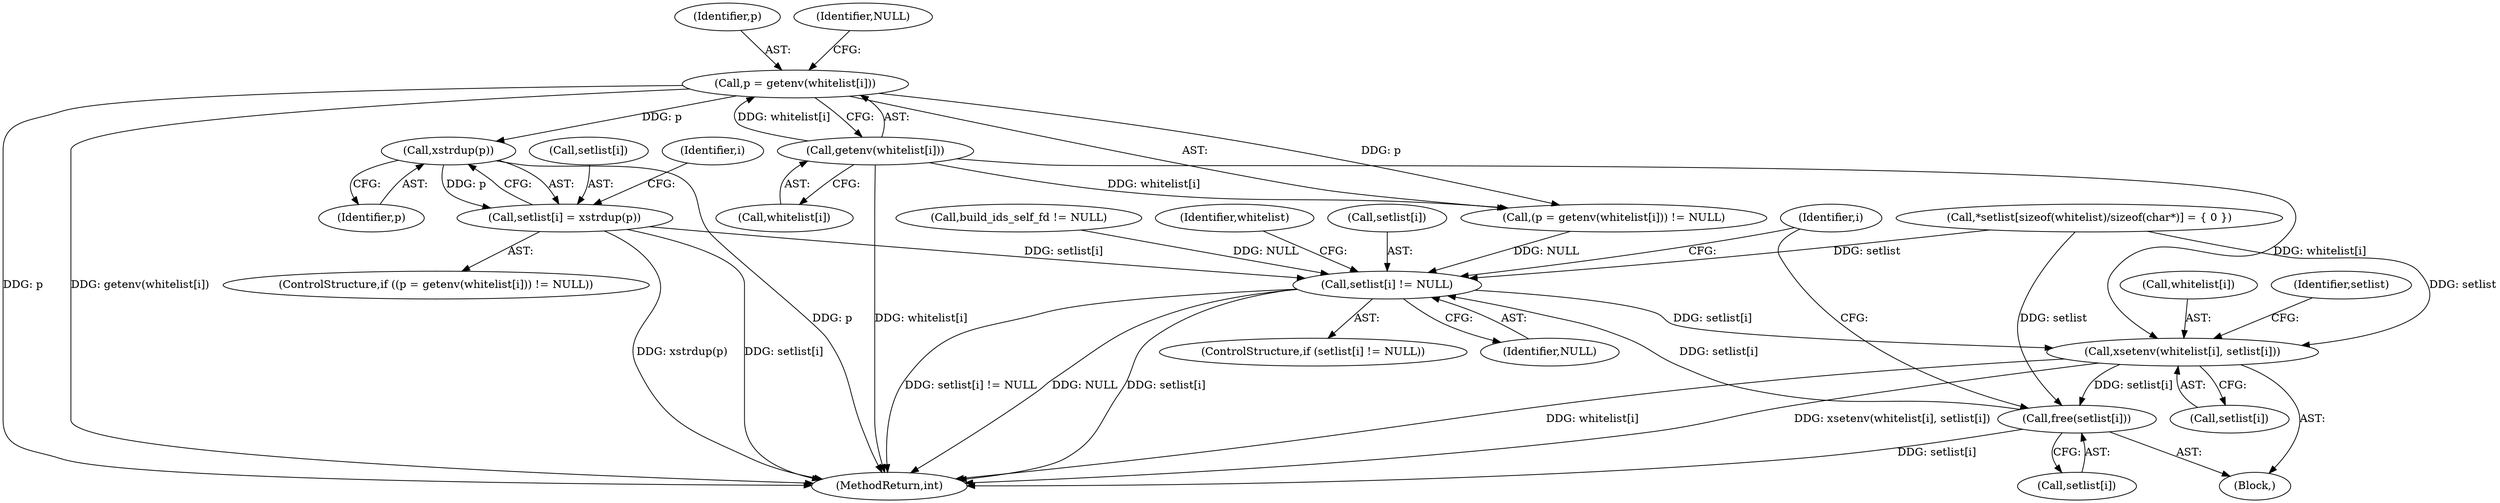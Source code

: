 digraph "0_abrt_50ee8130fb4cd4ef1af7682a2c85dd99cb99424e@API" {
"1000421" [label="(Call,xstrdup(p))"];
"1000410" [label="(Call,p = getenv(whitelist[i]))"];
"1000412" [label="(Call,getenv(whitelist[i]))"];
"1000417" [label="(Call,setlist[i] = xstrdup(p))"];
"1000435" [label="(Call,setlist[i] != NULL)"];
"1000441" [label="(Call,xsetenv(whitelist[i], setlist[i]))"];
"1000448" [label="(Call,free(setlist[i]))"];
"1000412" [label="(Call,getenv(whitelist[i]))"];
"1000418" [label="(Call,setlist[i])"];
"1000276" [label="(Call,build_ids_self_fd != NULL)"];
"1000411" [label="(Identifier,p)"];
"1000392" [label="(Call,*setlist[sizeof(whitelist)/sizeof(char*)] = { 0 })"];
"1000439" [label="(Identifier,NULL)"];
"1000435" [label="(Call,setlist[i] != NULL)"];
"1000525" [label="(MethodReturn,int)"];
"1000442" [label="(Call,whitelist[i])"];
"1000408" [label="(ControlStructure,if ((p = getenv(whitelist[i])) != NULL))"];
"1000445" [label="(Call,setlist[i])"];
"1000441" [label="(Call,xsetenv(whitelist[i], setlist[i]))"];
"1000450" [label="(Identifier,setlist)"];
"1000433" [label="(Identifier,i)"];
"1000413" [label="(Call,whitelist[i])"];
"1000409" [label="(Call,(p = getenv(whitelist[i])) != NULL)"];
"1000443" [label="(Identifier,whitelist)"];
"1000434" [label="(ControlStructure,if (setlist[i] != NULL))"];
"1000422" [label="(Identifier,p)"];
"1000436" [label="(Call,setlist[i])"];
"1000440" [label="(Block,)"];
"1000421" [label="(Call,xstrdup(p))"];
"1000417" [label="(Call,setlist[i] = xstrdup(p))"];
"1000407" [label="(Identifier,i)"];
"1000448" [label="(Call,free(setlist[i]))"];
"1000449" [label="(Call,setlist[i])"];
"1000410" [label="(Call,p = getenv(whitelist[i]))"];
"1000416" [label="(Identifier,NULL)"];
"1000421" -> "1000417"  [label="AST: "];
"1000421" -> "1000422"  [label="CFG: "];
"1000422" -> "1000421"  [label="AST: "];
"1000417" -> "1000421"  [label="CFG: "];
"1000421" -> "1000525"  [label="DDG: p"];
"1000421" -> "1000417"  [label="DDG: p"];
"1000410" -> "1000421"  [label="DDG: p"];
"1000410" -> "1000409"  [label="AST: "];
"1000410" -> "1000412"  [label="CFG: "];
"1000411" -> "1000410"  [label="AST: "];
"1000412" -> "1000410"  [label="AST: "];
"1000416" -> "1000410"  [label="CFG: "];
"1000410" -> "1000525"  [label="DDG: p"];
"1000410" -> "1000525"  [label="DDG: getenv(whitelist[i])"];
"1000410" -> "1000409"  [label="DDG: p"];
"1000412" -> "1000410"  [label="DDG: whitelist[i]"];
"1000412" -> "1000413"  [label="CFG: "];
"1000413" -> "1000412"  [label="AST: "];
"1000412" -> "1000525"  [label="DDG: whitelist[i]"];
"1000412" -> "1000409"  [label="DDG: whitelist[i]"];
"1000412" -> "1000441"  [label="DDG: whitelist[i]"];
"1000417" -> "1000408"  [label="AST: "];
"1000418" -> "1000417"  [label="AST: "];
"1000407" -> "1000417"  [label="CFG: "];
"1000417" -> "1000525"  [label="DDG: setlist[i]"];
"1000417" -> "1000525"  [label="DDG: xstrdup(p)"];
"1000417" -> "1000435"  [label="DDG: setlist[i]"];
"1000435" -> "1000434"  [label="AST: "];
"1000435" -> "1000439"  [label="CFG: "];
"1000436" -> "1000435"  [label="AST: "];
"1000439" -> "1000435"  [label="AST: "];
"1000443" -> "1000435"  [label="CFG: "];
"1000433" -> "1000435"  [label="CFG: "];
"1000435" -> "1000525"  [label="DDG: setlist[i]"];
"1000435" -> "1000525"  [label="DDG: setlist[i] != NULL"];
"1000435" -> "1000525"  [label="DDG: NULL"];
"1000392" -> "1000435"  [label="DDG: setlist"];
"1000448" -> "1000435"  [label="DDG: setlist[i]"];
"1000409" -> "1000435"  [label="DDG: NULL"];
"1000276" -> "1000435"  [label="DDG: NULL"];
"1000435" -> "1000441"  [label="DDG: setlist[i]"];
"1000441" -> "1000440"  [label="AST: "];
"1000441" -> "1000445"  [label="CFG: "];
"1000442" -> "1000441"  [label="AST: "];
"1000445" -> "1000441"  [label="AST: "];
"1000450" -> "1000441"  [label="CFG: "];
"1000441" -> "1000525"  [label="DDG: whitelist[i]"];
"1000441" -> "1000525"  [label="DDG: xsetenv(whitelist[i], setlist[i])"];
"1000392" -> "1000441"  [label="DDG: setlist"];
"1000441" -> "1000448"  [label="DDG: setlist[i]"];
"1000448" -> "1000440"  [label="AST: "];
"1000448" -> "1000449"  [label="CFG: "];
"1000449" -> "1000448"  [label="AST: "];
"1000433" -> "1000448"  [label="CFG: "];
"1000448" -> "1000525"  [label="DDG: setlist[i]"];
"1000392" -> "1000448"  [label="DDG: setlist"];
}
